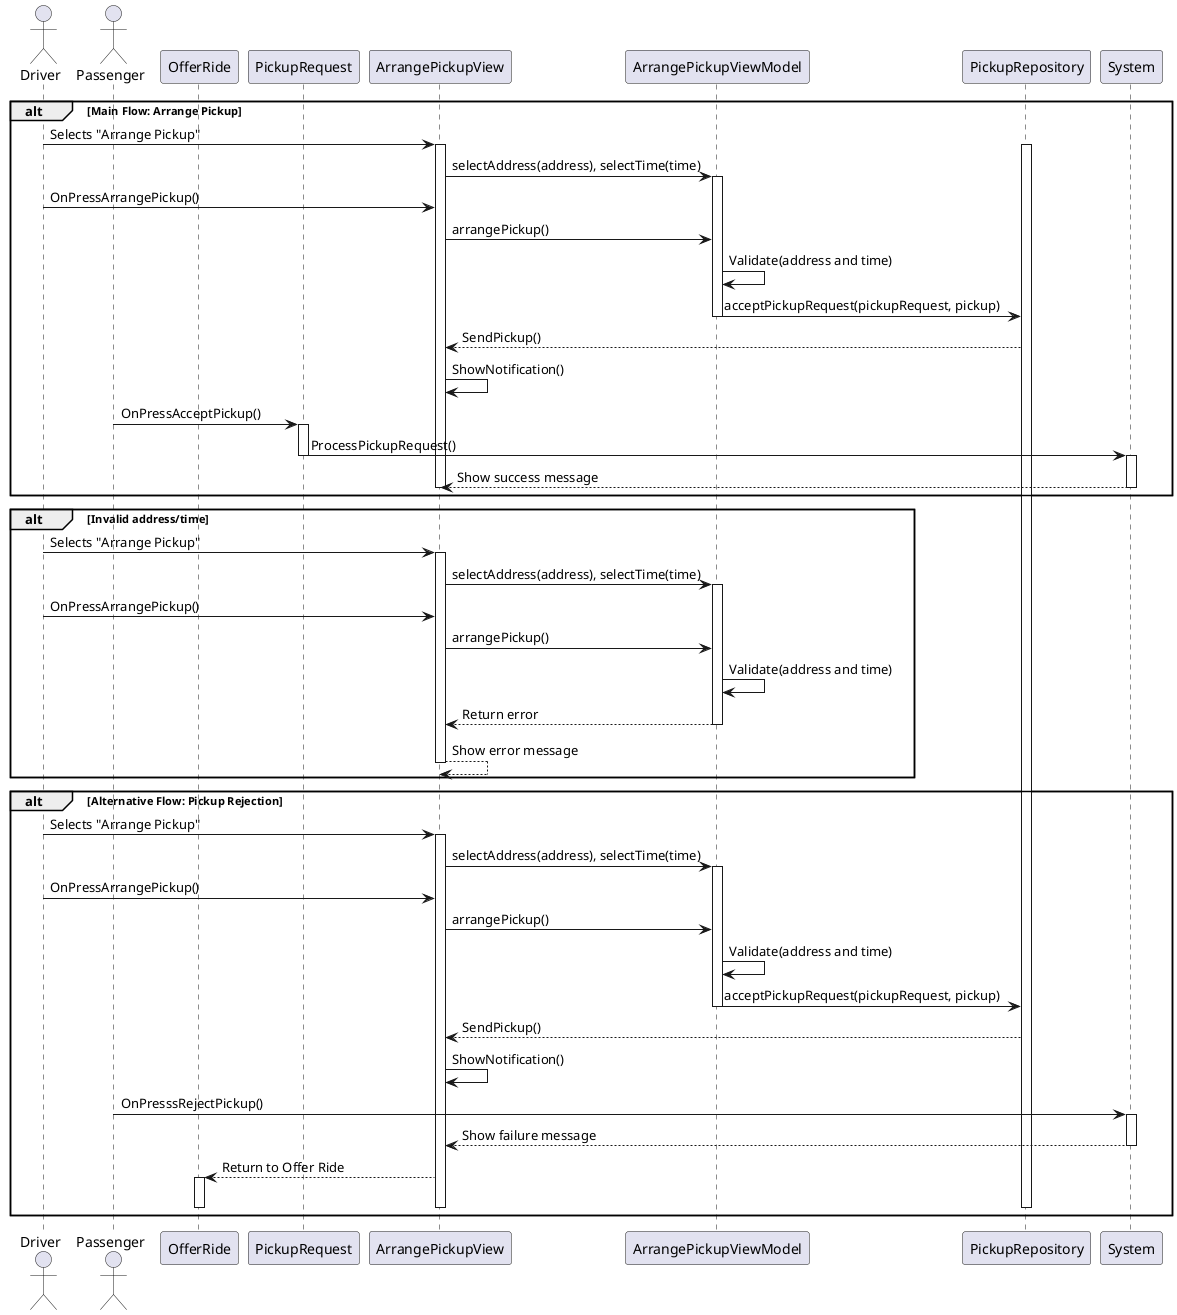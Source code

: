 @startuml
actor Driver
actor Passenger
participant "OfferRide" as Offer
participant "PickupRequest" as Request
participant "ArrangePickupView" as View
participant "ArrangePickupViewModel" as VM
participant "PickupRepository" as Repo
participant "System"

alt Main Flow: Arrange Pickup
    Driver -> View : Selects "Arrange Pickup"
    activate Repo 
    activate View
    View -> VM : selectAddress(address), selectTime(time)
    activate VM
    Driver -> View : OnPressArrangePickup()
    View -> VM : arrangePickup()
    VM -> VM : Validate(address and time)
    VM -> Repo : acceptPickupRequest(pickupRequest, pickup)
    deactivate VM
    Repo --> View : SendPickup()
    View -> View : ShowNotification()
    Passenger -> Request : OnPressAcceptPickup()
    activate Request
    Request -> System : ProcessPickupRequest()
    deactivate Request
    activate System
    System --> View : Show success message
    deactivate System
    deactivate View
end

alt Invalid address/time
    Driver -> View : Selects "Arrange Pickup"
    activate View
    View -> VM : selectAddress(address), selectTime(time)
    activate VM
    Driver -> View : OnPressArrangePickup()
    View -> VM : arrangePickup()
    VM -> VM : Validate(address and time)
    VM ---> View : Return error
    deactivate VM
    View ---> View : Show error message
    deactivate View
end

alt Alternative Flow: Pickup Rejection 
    Driver -> View : Selects "Arrange Pickup"
    activate View
    View -> VM : selectAddress(address), selectTime(time)
    activate VM
    Driver -> View : OnPressArrangePickup()
    View -> VM : arrangePickup()
    VM -> VM : Validate(address and time)
    VM -> Repo : acceptPickupRequest(pickupRequest, pickup)
    deactivate VM
    Repo --> View : SendPickup()
    View -> View : ShowNotification()
    Passenger -> System : OnPresssRejectPickup()
    activate System
    System --> View : Show failure message
    deactivate System
    View --> Offer : Return to Offer Ride
    activate Offer
    deactivate View
    deactivate Offer
    deactivate Repo
end

@enduml